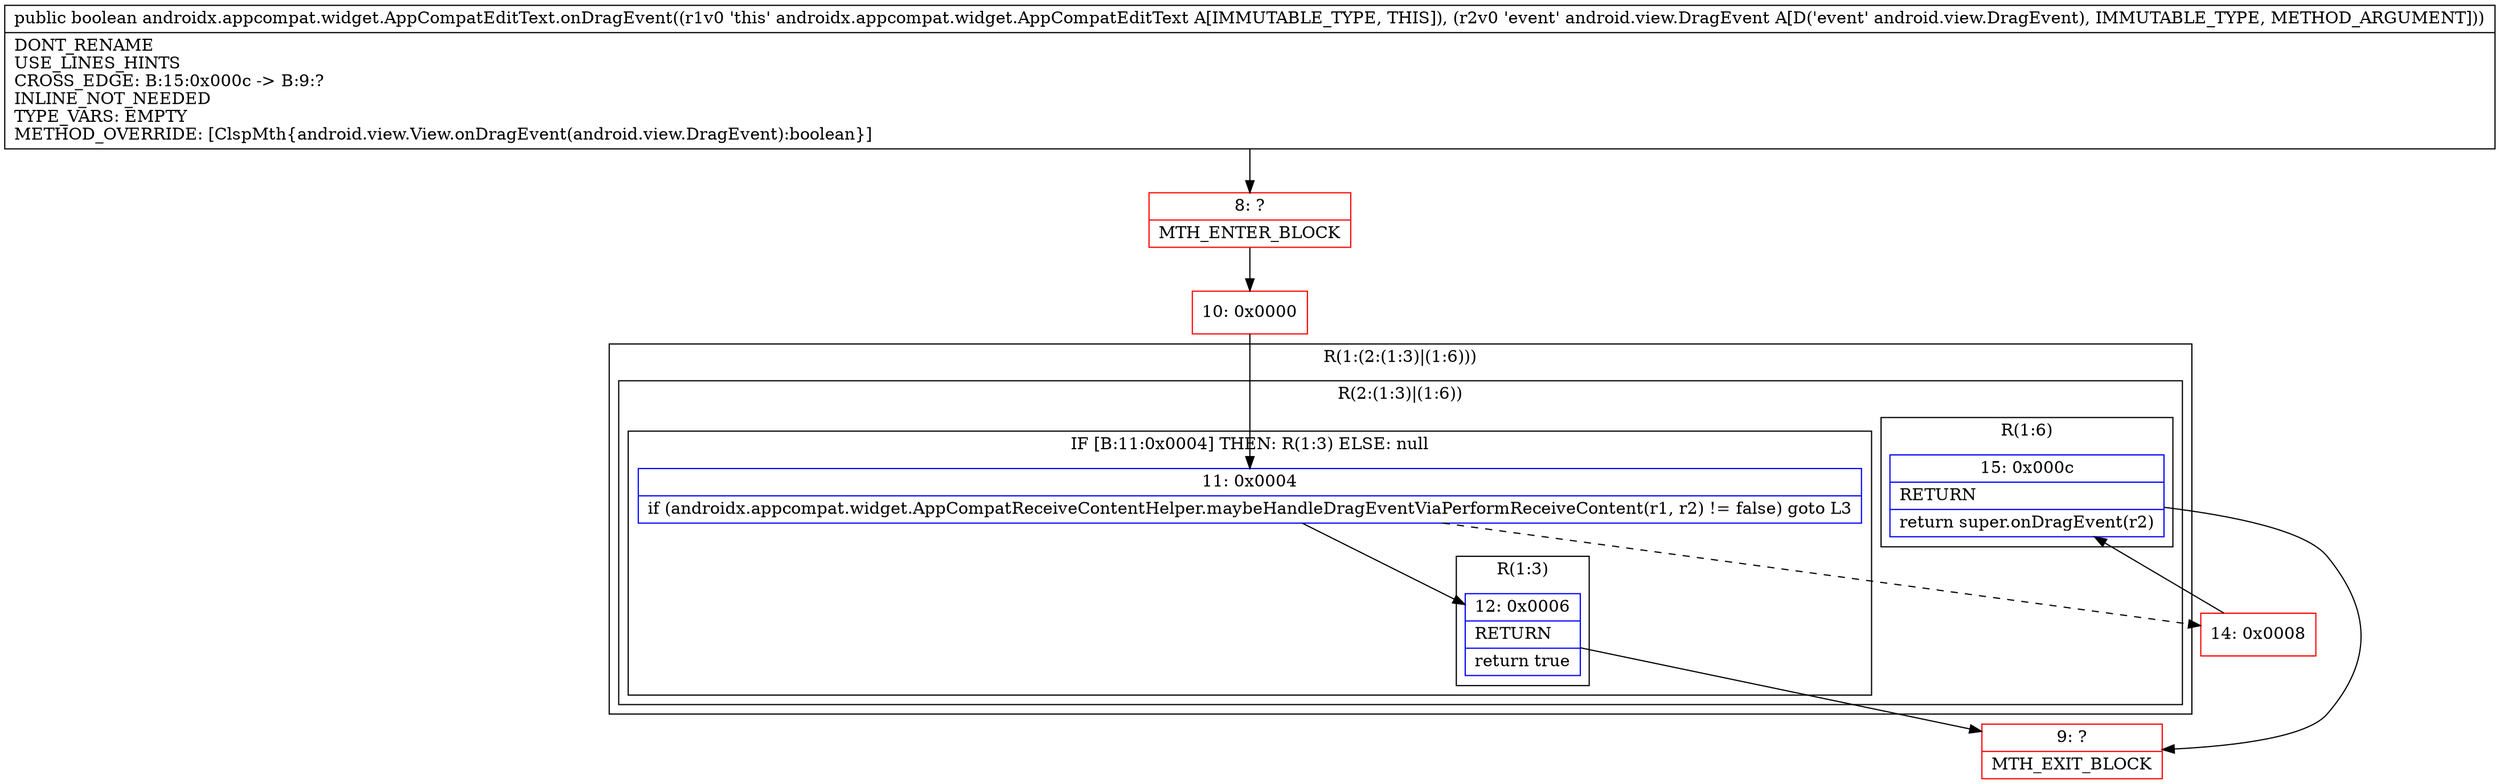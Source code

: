 digraph "CFG forandroidx.appcompat.widget.AppCompatEditText.onDragEvent(Landroid\/view\/DragEvent;)Z" {
subgraph cluster_Region_690166935 {
label = "R(1:(2:(1:3)|(1:6)))";
node [shape=record,color=blue];
subgraph cluster_Region_1786448280 {
label = "R(2:(1:3)|(1:6))";
node [shape=record,color=blue];
subgraph cluster_IfRegion_1047270128 {
label = "IF [B:11:0x0004] THEN: R(1:3) ELSE: null";
node [shape=record,color=blue];
Node_11 [shape=record,label="{11\:\ 0x0004|if (androidx.appcompat.widget.AppCompatReceiveContentHelper.maybeHandleDragEventViaPerformReceiveContent(r1, r2) != false) goto L3\l}"];
subgraph cluster_Region_1206837930 {
label = "R(1:3)";
node [shape=record,color=blue];
Node_12 [shape=record,label="{12\:\ 0x0006|RETURN\l|return true\l}"];
}
}
subgraph cluster_Region_1981323620 {
label = "R(1:6)";
node [shape=record,color=blue];
Node_15 [shape=record,label="{15\:\ 0x000c|RETURN\l|return super.onDragEvent(r2)\l}"];
}
}
}
Node_8 [shape=record,color=red,label="{8\:\ ?|MTH_ENTER_BLOCK\l}"];
Node_10 [shape=record,color=red,label="{10\:\ 0x0000}"];
Node_9 [shape=record,color=red,label="{9\:\ ?|MTH_EXIT_BLOCK\l}"];
Node_14 [shape=record,color=red,label="{14\:\ 0x0008}"];
MethodNode[shape=record,label="{public boolean androidx.appcompat.widget.AppCompatEditText.onDragEvent((r1v0 'this' androidx.appcompat.widget.AppCompatEditText A[IMMUTABLE_TYPE, THIS]), (r2v0 'event' android.view.DragEvent A[D('event' android.view.DragEvent), IMMUTABLE_TYPE, METHOD_ARGUMENT]))  | DONT_RENAME\lUSE_LINES_HINTS\lCROSS_EDGE: B:15:0x000c \-\> B:9:?\lINLINE_NOT_NEEDED\lTYPE_VARS: EMPTY\lMETHOD_OVERRIDE: [ClspMth\{android.view.View.onDragEvent(android.view.DragEvent):boolean\}]\l}"];
MethodNode -> Node_8;Node_11 -> Node_12;
Node_11 -> Node_14[style=dashed];
Node_12 -> Node_9;
Node_15 -> Node_9;
Node_8 -> Node_10;
Node_10 -> Node_11;
Node_14 -> Node_15;
}

